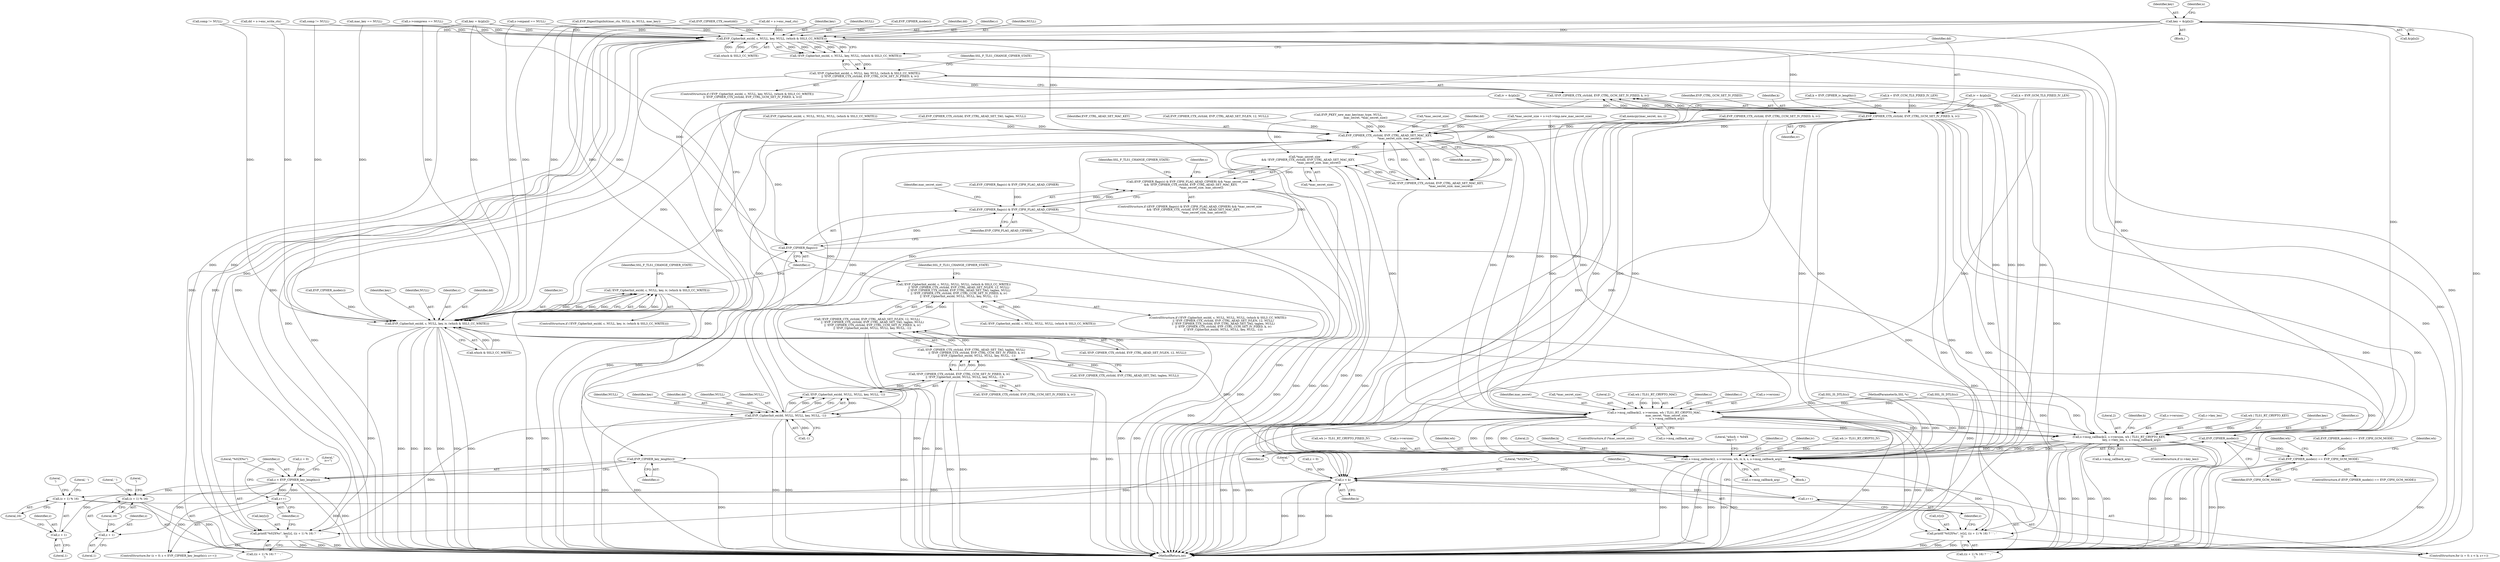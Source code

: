digraph "0_openssl_4ad93618d26a3ea23d36ad5498ff4f59eff3a4d2_4@pointer" {
"1000559" [label="(Call,key = &(p[n]))"];
"1000709" [label="(Call,EVP_CipherInit_ex(dd, c, NULL, key, NULL, (which & SSL3_CC_WRITE)))"];
"1000708" [label="(Call,!EVP_CipherInit_ex(dd, c, NULL, key, NULL, (which & SSL3_CC_WRITE)))"];
"1000707" [label="(Call,!EVP_CipherInit_ex(dd, c, NULL, key, NULL, (which & SSL3_CC_WRITE))\n            || !EVP_CIPHER_CTX_ctrl(dd, EVP_CTRL_GCM_SET_IV_FIXED, k, iv))"];
"1000719" [label="(Call,EVP_CIPHER_CTX_ctrl(dd, EVP_CTRL_GCM_SET_IV_FIXED, k, iv))"];
"1000718" [label="(Call,!EVP_CIPHER_CTX_ctrl(dd, EVP_CTRL_GCM_SET_IV_FIXED, k, iv))"];
"1000833" [label="(Call,EVP_CIPHER_CTX_ctrl(dd, EVP_CTRL_AEAD_SET_MAC_KEY,\n                                *mac_secret_size, mac_secret))"];
"1000829" [label="(Call,*mac_secret_size\n        && !EVP_CIPHER_CTX_ctrl(dd, EVP_CTRL_AEAD_SET_MAC_KEY,\n                                *mac_secret_size, mac_secret))"];
"1000824" [label="(Call,(EVP_CIPHER_flags(c) & EVP_CIPH_FLAG_AEAD_CIPHER) && *mac_secret_size\n        && !EVP_CIPHER_CTX_ctrl(dd, EVP_CTRL_AEAD_SET_MAC_KEY,\n                                *mac_secret_size, mac_secret))"];
"1000861" [label="(Call,s->msg_callback(2, s->version, wh | TLS1_RT_CRYPTO_MAC,\n                            mac_secret, *mac_secret_size,\n                            s, s->msg_callback_arg))"];
"1000880" [label="(Call,s->msg_callback(2, s->version, wh | TLS1_RT_CRYPTO_KEY,\n                            key, c->key_len, s, s->msg_callback_arg))"];
"1000911" [label="(Call,s->msg_callback(2, s->version, wh, iv, k, s, s->msg_callback_arg))"];
"1000959" [label="(Call,z < k)"];
"1000962" [label="(Call,z++)"];
"1000970" [label="(Call,(z + 1) % 16)"];
"1000971" [label="(Call,z + 1)"];
"1000964" [label="(Call,printf(\"%02X%c\", iv[z], ((z + 1) % 16) ? ' ' : '\n'))"];
"1000938" [label="(Call,printf(\"%02X%c\", key[z], ((z + 1) % 16) ? ' ' : '\n'))"];
"1000832" [label="(Call,!EVP_CIPHER_CTX_ctrl(dd, EVP_CTRL_AEAD_SET_MAC_KEY,\n                                *mac_secret_size, mac_secret))"];
"1000826" [label="(Call,EVP_CIPHER_flags(c))"];
"1000825" [label="(Call,EVP_CIPHER_flags(c) & EVP_CIPH_FLAG_AEAD_CIPHER)"];
"1000901" [label="(Call,EVP_CIPHER_mode(c))"];
"1000900" [label="(Call,EVP_CIPHER_mode(c) == EVP_CIPH_GCM_MODE)"];
"1000934" [label="(Call,EVP_CIPHER_key_length(c))"];
"1000932" [label="(Call,z < EVP_CIPHER_key_length(c))"];
"1000936" [label="(Call,z++)"];
"1000944" [label="(Call,(z + 1) % 16)"];
"1000945" [label="(Call,z + 1)"];
"1000792" [label="(Call,EVP_CipherInit_ex(dd, NULL, NULL, key, NULL, -1))"];
"1000791" [label="(Call,!EVP_CipherInit_ex(dd, NULL, NULL, key, NULL, -1))"];
"1000784" [label="(Call,!EVP_CIPHER_CTX_ctrl(dd, EVP_CTRL_CCM_SET_IV_FIXED, k, iv)\n            || !EVP_CipherInit_ex(dd, NULL, NULL, key, NULL, -1))"];
"1000777" [label="(Call,!EVP_CIPHER_CTX_ctrl(dd, EVP_CTRL_AEAD_SET_TAG, taglen, NULL)\n            || !EVP_CIPHER_CTX_ctrl(dd, EVP_CTRL_CCM_SET_IV_FIXED, k, iv)\n            || !EVP_CipherInit_ex(dd, NULL, NULL, key, NULL, -1))"];
"1000770" [label="(Call,!EVP_CIPHER_CTX_ctrl(dd, EVP_CTRL_AEAD_SET_IVLEN, 12, NULL)\n            || !EVP_CIPHER_CTX_ctrl(dd, EVP_CTRL_AEAD_SET_TAG, taglen, NULL)\n            || !EVP_CIPHER_CTX_ctrl(dd, EVP_CTRL_CCM_SET_IV_FIXED, k, iv)\n            || !EVP_CipherInit_ex(dd, NULL, NULL, key, NULL, -1))"];
"1000759" [label="(Call,!EVP_CipherInit_ex(dd, c, NULL, NULL, NULL, (which & SSL3_CC_WRITE))\n            || !EVP_CIPHER_CTX_ctrl(dd, EVP_CTRL_AEAD_SET_IVLEN, 12, NULL)\n            || !EVP_CIPHER_CTX_ctrl(dd, EVP_CTRL_AEAD_SET_TAG, taglen, NULL)\n            || !EVP_CIPHER_CTX_ctrl(dd, EVP_CTRL_CCM_SET_IV_FIXED, k, iv)\n            || !EVP_CipherInit_ex(dd, NULL, NULL, key, NULL, -1))"];
"1000809" [label="(Call,EVP_CipherInit_ex(dd, c, NULL, key, iv, (which & SSL3_CC_WRITE)))"];
"1000808" [label="(Call,!EVP_CipherInit_ex(dd, c, NULL, key, iv, (which & SSL3_CC_WRITE)))"];
"1000830" [label="(Call,*mac_secret_size)"];
"1000904" [label="(Call,wh |= TLS1_RT_CRYPTO_FIXED_IV)"];
"1000487" [label="(Call,EVP_CIPHER_CTX_reset(dd))"];
"1000718" [label="(Call,!EVP_CIPHER_CTX_ctrl(dd, EVP_CTRL_GCM_SET_IV_FIXED, k, iv))"];
"1000913" [label="(Call,s->version)"];
"1000858" [label="(ControlStructure,if (*mac_secret_size))"];
"1000243" [label="(Call,dd = s->enc_read_ctx)"];
"1000881" [label="(Literal,2)"];
"1000597" [label="(Call,key = &(p[n]))"];
"1000965" [label="(Literal,\"%02X%c\")"];
"1000897" [label="(Identifier,k)"];
"1000882" [label="(Call,s->version)"];
"1000976" [label="(Literal,'\n')"];
"1000608" [label="(Call,iv = &(p[n]))"];
"1000943" [label="(Call,((z + 1) % 16) ? ' ' : '\n')"];
"1000939" [label="(Literal,\"%02X%c\")"];
"1000836" [label="(Call,*mac_secret_size)"];
"1000972" [label="(Identifier,z)"];
"1000975" [label="(Literal,' ')"];
"1000435" [label="(Call,comp != NULL)"];
"1000970" [label="(Call,(z + 1) % 16)"];
"1000911" [label="(Call,s->msg_callback(2, s->version, wh, iv, k, s, s->msg_callback_arg))"];
"1000448" [label="(Call,s->compress == NULL)"];
"1000522" [label="(Call,k = EVP_GCM_TLS_FIXED_IV_LEN)"];
"1000296" [label="(Call,SSL_IS_DTLS(s))"];
"1000758" [label="(ControlStructure,if (!EVP_CipherInit_ex(dd, c, NULL, NULL, NULL, (which & SSL3_CC_WRITE))\n            || !EVP_CIPHER_CTX_ctrl(dd, EVP_CTRL_AEAD_SET_IVLEN, 12, NULL)\n            || !EVP_CIPHER_CTX_ctrl(dd, EVP_CTRL_AEAD_SET_TAG, taglen, NULL)\n            || !EVP_CIPHER_CTX_ctrl(dd, EVP_CTRL_CCM_SET_IV_FIXED, k, iv)\n            || !EVP_CipherInit_ex(dd, NULL, NULL, key, NULL, -1)))"];
"1000889" [label="(Call,c->key_len)"];
"1000873" [label="(Call,s->msg_callback_arg)"];
"1000934" [label="(Call,EVP_CIPHER_key_length(c))"];
"1000814" [label="(Identifier,iv)"];
"1000645" [label="(Call,EVP_PKEY_new_mac_key(mac_type, NULL,\n                                       mac_secret, *mac_secret_size))"];
"1000916" [label="(Identifier,wh)"];
"1000797" [label="(Identifier,NULL)"];
"1000284" [label="(Call,s->expand == NULL)"];
"1000786" [label="(Call,EVP_CIPHER_CTX_ctrl(dd, EVP_CTRL_CCM_SET_IV_FIXED, k, iv))"];
"1000898" [label="(Block,)"];
"1000107" [label="(MethodParameterIn,SSL *s)"];
"1000723" [label="(Identifier,iv)"];
"1000777" [label="(Call,!EVP_CIPHER_CTX_ctrl(dd, EVP_CTRL_AEAD_SET_TAG, taglen, NULL)\n            || !EVP_CIPHER_CTX_ctrl(dd, EVP_CTRL_CCM_SET_IV_FIXED, k, iv)\n            || !EVP_CipherInit_ex(dd, NULL, NULL, key, NULL, -1))"];
"1000820" [label="(Identifier,SSL_F_TLS1_CHANGE_CIPHER_STATE)"];
"1000936" [label="(Call,z++)"];
"1000948" [label="(Literal,16)"];
"1000955" [label="(ControlStructure,for (z = 0; z < k; z++))"];
"1000893" [label="(Call,s->msg_callback_arg)"];
"1000657" [label="(Call,EVP_DigestSignInit(mac_ctx, NULL, m, NULL, mac_key))"];
"1000761" [label="(Call,EVP_CipherInit_ex(dd, c, NULL, NULL, NULL, (which & SSL3_CC_WRITE)))"];
"1000966" [label="(Call,iv[z])"];
"1000791" [label="(Call,!EVP_CipherInit_ex(dd, NULL, NULL, key, NULL, -1))"];
"1000460" [label="(Call,SSL_IS_DTLS(s))"];
"1000912" [label="(Literal,2)"];
"1000732" [label="(Call,EVP_CIPHER_mode(c))"];
"1000388" [label="(Call,dd = s->enc_write_ctx)"];
"1000500" [label="(Call,*mac_secret_size = s->s3->tmp.new_mac_secret_size)"];
"1000796" [label="(Identifier,key)"];
"1000902" [label="(Identifier,c)"];
"1000793" [label="(Identifier,dd)"];
"1000721" [label="(Identifier,EVP_CTRL_GCM_SET_IV_FIXED)"];
"1000784" [label="(Call,!EVP_CIPHER_CTX_ctrl(dd, EVP_CTRL_CCM_SET_IV_FIXED, k, iv)\n            || !EVP_CipherInit_ex(dd, NULL, NULL, key, NULL, -1))"];
"1000713" [label="(Identifier,key)"];
"1000760" [label="(Call,!EVP_CipherInit_ex(dd, c, NULL, NULL, NULL, (which & SSL3_CC_WRITE)))"];
"1000559" [label="(Call,key = &(p[n]))"];
"1000720" [label="(Identifier,dd)"];
"1000794" [label="(Identifier,NULL)"];
"1000813" [label="(Identifier,key)"];
"1000973" [label="(Literal,1)"];
"1000960" [label="(Identifier,z)"];
"1000928" [label="(ControlStructure,for (z = 0; z < EVP_CIPHER_key_length(c); z++))"];
"1000952" [label="(Literal,\"\niv=\")"];
"1000949" [label="(Literal,' ')"];
"1000827" [label="(Identifier,c)"];
"1000969" [label="(Call,((z + 1) % 16) ? ' ' : '\n')"];
"1000947" [label="(Literal,1)"];
"1000709" [label="(Call,EVP_CipherInit_ex(dd, c, NULL, key, NULL, (which & SSL3_CC_WRITE)))"];
"1000807" [label="(ControlStructure,if (!EVP_CipherInit_ex(dd, c, NULL, key, iv, (which & SSL3_CC_WRITE))))"];
"1000961" [label="(Identifier,k)"];
"1000880" [label="(Call,s->msg_callback(2, s->version, wh | TLS1_RT_CRYPTO_KEY,\n                            key, c->key_len, s, s->msg_callback_arg))"];
"1000778" [label="(Call,!EVP_CIPHER_CTX_ctrl(dd, EVP_CTRL_AEAD_SET_TAG, taglen, NULL))"];
"1000808" [label="(Call,!EVP_CipherInit_ex(dd, c, NULL, key, iv, (which & SSL3_CC_WRITE)))"];
"1000869" [label="(Identifier,mac_secret)"];
"1000861" [label="(Call,s->msg_callback(2, s->version, wh | TLS1_RT_CRYPTO_MAC,\n                            mac_secret, *mac_secret_size,\n                            s, s->msg_callback_arg))"];
"1000547" [label="(Block,)"];
"1000823" [label="(ControlStructure,if ((EVP_CIPHER_flags(c) & EVP_CIPH_FLAG_AEAD_CIPHER) && *mac_secret_size\n        && !EVP_CIPHER_CTX_ctrl(dd, EVP_CTRL_AEAD_SET_MAC_KEY,\n                                *mac_secret_size, mac_secret)))"];
"1000963" [label="(Identifier,z)"];
"1000715" [label="(Call,which & SSL3_CC_WRITE)"];
"1000812" [label="(Identifier,NULL)"];
"1000714" [label="(Identifier,NULL)"];
"1000770" [label="(Call,!EVP_CIPHER_CTX_ctrl(dd, EVP_CTRL_AEAD_SET_IVLEN, 12, NULL)\n            || !EVP_CIPHER_CTX_ctrl(dd, EVP_CTRL_AEAD_SET_TAG, taglen, NULL)\n            || !EVP_CIPHER_CTX_ctrl(dd, EVP_CTRL_CCM_SET_IV_FIXED, k, iv)\n            || !EVP_CipherInit_ex(dd, NULL, NULL, key, NULL, -1))"];
"1000726" [label="(Identifier,SSL_F_TLS1_CHANGE_CIPHER_STATE)"];
"1000899" [label="(ControlStructure,if (EVP_CIPHER_mode(c) == EVP_CIPH_GCM_MODE))"];
"1000826" [label="(Call,EVP_CIPHER_flags(c))"];
"1000834" [label="(Identifier,dd)"];
"1000962" [label="(Call,z++)"];
"1000271" [label="(Call,comp != NULL)"];
"1000978" [label="(Literal,\"\n\")"];
"1000918" [label="(Identifier,k)"];
"1000795" [label="(Identifier,NULL)"];
"1000885" [label="(Call,wh | TLS1_RT_CRYPTO_KEY)"];
"1000719" [label="(Call,EVP_CIPHER_CTX_ctrl(dd, EVP_CTRL_GCM_SET_IV_FIXED, k, iv))"];
"1000946" [label="(Identifier,z)"];
"1000905" [label="(Identifier,wh)"];
"1000707" [label="(Call,!EVP_CipherInit_ex(dd, c, NULL, key, NULL, (which & SSL3_CC_WRITE))\n            || !EVP_CIPHER_CTX_ctrl(dd, EVP_CTRL_GCM_SET_IV_FIXED, k, iv))"];
"1000835" [label="(Identifier,EVP_CTRL_AEAD_SET_MAC_KEY)"];
"1000701" [label="(Call,EVP_CIPHER_mode(c) == EVP_CIPH_GCM_MODE)"];
"1000944" [label="(Call,(z + 1) % 16)"];
"1000702" [label="(Call,EVP_CIPHER_mode(c))"];
"1000876" [label="(ControlStructure,if (c->key_len))"];
"1000815" [label="(Call,which & SSL3_CC_WRITE)"];
"1000974" [label="(Literal,16)"];
"1000935" [label="(Identifier,c)"];
"1000870" [label="(Call,*mac_secret_size)"];
"1000759" [label="(Call,!EVP_CipherInit_ex(dd, c, NULL, NULL, NULL, (which & SSL3_CC_WRITE))\n            || !EVP_CIPHER_CTX_ctrl(dd, EVP_CTRL_AEAD_SET_IVLEN, 12, NULL)\n            || !EVP_CIPHER_CTX_ctrl(dd, EVP_CTRL_AEAD_SET_TAG, taglen, NULL)\n            || !EVP_CIPHER_CTX_ctrl(dd, EVP_CTRL_CCM_SET_IV_FIXED, k, iv)\n            || !EVP_CipherInit_ex(dd, NULL, NULL, key, NULL, -1))"];
"1000824" [label="(Call,(EVP_CIPHER_flags(c) & EVP_CIPH_FLAG_AEAD_CIPHER) && *mac_secret_size\n        && !EVP_CIPHER_CTX_ctrl(dd, EVP_CTRL_AEAD_SET_MAC_KEY,\n                                *mac_secret_size, mac_secret))"];
"1000938" [label="(Call,printf(\"%02X%c\", key[z], ((z + 1) % 16) ? ' ' : '\n'))"];
"1000809" [label="(Call,EVP_CipherInit_ex(dd, c, NULL, key, iv, (which & SSL3_CC_WRITE)))"];
"1000710" [label="(Identifier,dd)"];
"1000964" [label="(Call,printf(\"%02X%c\", iv[z], ((z + 1) % 16) ? ' ' : '\n'))"];
"1000888" [label="(Identifier,key)"];
"1000802" [label="(Identifier,SSL_F_TLS1_CHANGE_CIPHER_STATE)"];
"1000832" [label="(Call,!EVP_CIPHER_CTX_ctrl(dd, EVP_CTRL_AEAD_SET_MAC_KEY,\n                                *mac_secret_size, mac_secret))"];
"1001020" [label="(MethodReturn,int)"];
"1000638" [label="(Call,EVP_CIPHER_flags(c) & EVP_CIPH_FLAG_AEAD_CIPHER)"];
"1000937" [label="(Identifier,z)"];
"1000772" [label="(Call,EVP_CIPHER_CTX_ctrl(dd, EVP_CTRL_AEAD_SET_IVLEN, 12, NULL))"];
"1000956" [label="(Call,z = 0)"];
"1000841" [label="(Identifier,SSL_F_TLS1_CHANGE_CIPHER_STATE)"];
"1000560" [label="(Identifier,key)"];
"1000929" [label="(Call,z = 0)"];
"1000792" [label="(Call,EVP_CipherInit_ex(dd, NULL, NULL, key, NULL, -1))"];
"1000833" [label="(Call,EVP_CIPHER_CTX_ctrl(dd, EVP_CTRL_AEAD_SET_MAC_KEY,\n                                *mac_secret_size, mac_secret))"];
"1000535" [label="(Call,k = EVP_CIPHER_iv_length(c))"];
"1000561" [label="(Call,&(p[n]))"];
"1000708" [label="(Call,!EVP_CipherInit_ex(dd, c, NULL, key, NULL, (which & SSL3_CC_WRITE)))"];
"1000846" [label="(Identifier,s)"];
"1000862" [label="(Literal,2)"];
"1000711" [label="(Identifier,c)"];
"1000866" [label="(Call,wh | TLS1_RT_CRYPTO_MAC)"];
"1000872" [label="(Identifier,s)"];
"1000924" [label="(Literal,\"which = %04X\nkey=\")"];
"1000933" [label="(Identifier,z)"];
"1000945" [label="(Call,z + 1)"];
"1000878" [label="(Identifier,c)"];
"1000959" [label="(Call,z < k)"];
"1000863" [label="(Call,s->version)"];
"1000531" [label="(Call,k = EVP_CCM_TLS_FIXED_IV_LEN)"];
"1000919" [label="(Identifier,s)"];
"1000811" [label="(Identifier,c)"];
"1000706" [label="(ControlStructure,if (!EVP_CipherInit_ex(dd, c, NULL, key, NULL, (which & SSL3_CC_WRITE))\n            || !EVP_CIPHER_CTX_ctrl(dd, EVP_CTRL_GCM_SET_IV_FIXED, k, iv)))"];
"1000829" [label="(Call,*mac_secret_size\n        && !EVP_CIPHER_CTX_ctrl(dd, EVP_CTRL_AEAD_SET_MAC_KEY,\n                                *mac_secret_size, mac_secret))"];
"1000838" [label="(Identifier,mac_secret)"];
"1000712" [label="(Identifier,NULL)"];
"1000940" [label="(Call,key[z])"];
"1000810" [label="(Identifier,dd)"];
"1000798" [label="(Call,-1)"];
"1000566" [label="(Identifier,n)"];
"1000653" [label="(Call,mac_key == NULL)"];
"1000917" [label="(Identifier,iv)"];
"1000785" [label="(Call,!EVP_CIPHER_CTX_ctrl(dd, EVP_CTRL_CCM_SET_IV_FIXED, k, iv))"];
"1000971" [label="(Call,z + 1)"];
"1000831" [label="(Identifier,mac_secret_size)"];
"1000771" [label="(Call,!EVP_CIPHER_CTX_ctrl(dd, EVP_CTRL_AEAD_SET_IVLEN, 12, NULL))"];
"1000570" [label="(Call,iv = &(p[n]))"];
"1000779" [label="(Call,EVP_CIPHER_CTX_ctrl(dd, EVP_CTRL_AEAD_SET_TAG, taglen, NULL))"];
"1000722" [label="(Identifier,k)"];
"1000632" [label="(Call,memcpy(mac_secret, ms, i))"];
"1000908" [label="(Call,wh |= TLS1_RT_CRYPTO_IV)"];
"1000920" [label="(Call,s->msg_callback_arg)"];
"1000900" [label="(Call,EVP_CIPHER_mode(c) == EVP_CIPH_GCM_MODE)"];
"1000892" [label="(Identifier,s)"];
"1000828" [label="(Identifier,EVP_CIPH_FLAG_AEAD_CIPHER)"];
"1000932" [label="(Call,z < EVP_CIPHER_key_length(c))"];
"1000909" [label="(Identifier,wh)"];
"1000903" [label="(Identifier,EVP_CIPH_GCM_MODE)"];
"1000950" [label="(Literal,'\n')"];
"1000901" [label="(Call,EVP_CIPHER_mode(c))"];
"1000825" [label="(Call,EVP_CIPHER_flags(c) & EVP_CIPH_FLAG_AEAD_CIPHER)"];
"1000559" -> "1000547"  [label="AST: "];
"1000559" -> "1000561"  [label="CFG: "];
"1000560" -> "1000559"  [label="AST: "];
"1000561" -> "1000559"  [label="AST: "];
"1000566" -> "1000559"  [label="CFG: "];
"1000559" -> "1001020"  [label="DDG: "];
"1000559" -> "1000709"  [label="DDG: "];
"1000559" -> "1000792"  [label="DDG: "];
"1000559" -> "1000809"  [label="DDG: "];
"1000559" -> "1000880"  [label="DDG: "];
"1000559" -> "1000938"  [label="DDG: "];
"1000709" -> "1000708"  [label="AST: "];
"1000709" -> "1000715"  [label="CFG: "];
"1000710" -> "1000709"  [label="AST: "];
"1000711" -> "1000709"  [label="AST: "];
"1000712" -> "1000709"  [label="AST: "];
"1000713" -> "1000709"  [label="AST: "];
"1000714" -> "1000709"  [label="AST: "];
"1000715" -> "1000709"  [label="AST: "];
"1000708" -> "1000709"  [label="CFG: "];
"1000709" -> "1001020"  [label="DDG: "];
"1000709" -> "1001020"  [label="DDG: "];
"1000709" -> "1001020"  [label="DDG: "];
"1000709" -> "1001020"  [label="DDG: "];
"1000709" -> "1001020"  [label="DDG: "];
"1000709" -> "1000708"  [label="DDG: "];
"1000709" -> "1000708"  [label="DDG: "];
"1000709" -> "1000708"  [label="DDG: "];
"1000709" -> "1000708"  [label="DDG: "];
"1000709" -> "1000708"  [label="DDG: "];
"1000388" -> "1000709"  [label="DDG: "];
"1000487" -> "1000709"  [label="DDG: "];
"1000243" -> "1000709"  [label="DDG: "];
"1000702" -> "1000709"  [label="DDG: "];
"1000653" -> "1000709"  [label="DDG: "];
"1000435" -> "1000709"  [label="DDG: "];
"1000657" -> "1000709"  [label="DDG: "];
"1000448" -> "1000709"  [label="DDG: "];
"1000271" -> "1000709"  [label="DDG: "];
"1000284" -> "1000709"  [label="DDG: "];
"1000597" -> "1000709"  [label="DDG: "];
"1000715" -> "1000709"  [label="DDG: "];
"1000715" -> "1000709"  [label="DDG: "];
"1000709" -> "1000719"  [label="DDG: "];
"1000709" -> "1000826"  [label="DDG: "];
"1000709" -> "1000833"  [label="DDG: "];
"1000709" -> "1000880"  [label="DDG: "];
"1000709" -> "1000938"  [label="DDG: "];
"1000708" -> "1000707"  [label="AST: "];
"1000720" -> "1000708"  [label="CFG: "];
"1000707" -> "1000708"  [label="CFG: "];
"1000708" -> "1001020"  [label="DDG: "];
"1000708" -> "1000707"  [label="DDG: "];
"1000707" -> "1000706"  [label="AST: "];
"1000707" -> "1000718"  [label="CFG: "];
"1000718" -> "1000707"  [label="AST: "];
"1000726" -> "1000707"  [label="CFG: "];
"1000827" -> "1000707"  [label="CFG: "];
"1000707" -> "1001020"  [label="DDG: "];
"1000707" -> "1001020"  [label="DDG: "];
"1000707" -> "1001020"  [label="DDG: "];
"1000718" -> "1000707"  [label="DDG: "];
"1000719" -> "1000718"  [label="AST: "];
"1000719" -> "1000723"  [label="CFG: "];
"1000720" -> "1000719"  [label="AST: "];
"1000721" -> "1000719"  [label="AST: "];
"1000722" -> "1000719"  [label="AST: "];
"1000723" -> "1000719"  [label="AST: "];
"1000718" -> "1000719"  [label="CFG: "];
"1000719" -> "1001020"  [label="DDG: "];
"1000719" -> "1001020"  [label="DDG: "];
"1000719" -> "1001020"  [label="DDG: "];
"1000719" -> "1001020"  [label="DDG: "];
"1000719" -> "1000718"  [label="DDG: "];
"1000719" -> "1000718"  [label="DDG: "];
"1000719" -> "1000718"  [label="DDG: "];
"1000719" -> "1000718"  [label="DDG: "];
"1000535" -> "1000719"  [label="DDG: "];
"1000522" -> "1000719"  [label="DDG: "];
"1000531" -> "1000719"  [label="DDG: "];
"1000570" -> "1000719"  [label="DDG: "];
"1000608" -> "1000719"  [label="DDG: "];
"1000719" -> "1000833"  [label="DDG: "];
"1000719" -> "1000911"  [label="DDG: "];
"1000719" -> "1000911"  [label="DDG: "];
"1000719" -> "1000959"  [label="DDG: "];
"1000719" -> "1000964"  [label="DDG: "];
"1000718" -> "1001020"  [label="DDG: "];
"1000833" -> "1000832"  [label="AST: "];
"1000833" -> "1000838"  [label="CFG: "];
"1000834" -> "1000833"  [label="AST: "];
"1000835" -> "1000833"  [label="AST: "];
"1000836" -> "1000833"  [label="AST: "];
"1000838" -> "1000833"  [label="AST: "];
"1000832" -> "1000833"  [label="CFG: "];
"1000833" -> "1001020"  [label="DDG: "];
"1000833" -> "1001020"  [label="DDG: "];
"1000833" -> "1001020"  [label="DDG: "];
"1000833" -> "1000829"  [label="DDG: "];
"1000833" -> "1000832"  [label="DDG: "];
"1000833" -> "1000832"  [label="DDG: "];
"1000833" -> "1000832"  [label="DDG: "];
"1000833" -> "1000832"  [label="DDG: "];
"1000809" -> "1000833"  [label="DDG: "];
"1000772" -> "1000833"  [label="DDG: "];
"1000779" -> "1000833"  [label="DDG: "];
"1000761" -> "1000833"  [label="DDG: "];
"1000792" -> "1000833"  [label="DDG: "];
"1000786" -> "1000833"  [label="DDG: "];
"1000500" -> "1000833"  [label="DDG: "];
"1000645" -> "1000833"  [label="DDG: "];
"1000645" -> "1000833"  [label="DDG: "];
"1000632" -> "1000833"  [label="DDG: "];
"1000833" -> "1000861"  [label="DDG: "];
"1000829" -> "1000824"  [label="AST: "];
"1000829" -> "1000830"  [label="CFG: "];
"1000829" -> "1000832"  [label="CFG: "];
"1000830" -> "1000829"  [label="AST: "];
"1000832" -> "1000829"  [label="AST: "];
"1000824" -> "1000829"  [label="CFG: "];
"1000829" -> "1001020"  [label="DDG: "];
"1000829" -> "1001020"  [label="DDG: "];
"1000829" -> "1000824"  [label="DDG: "];
"1000829" -> "1000824"  [label="DDG: "];
"1000500" -> "1000829"  [label="DDG: "];
"1000645" -> "1000829"  [label="DDG: "];
"1000832" -> "1000829"  [label="DDG: "];
"1000829" -> "1000861"  [label="DDG: "];
"1000824" -> "1000823"  [label="AST: "];
"1000824" -> "1000825"  [label="CFG: "];
"1000825" -> "1000824"  [label="AST: "];
"1000841" -> "1000824"  [label="CFG: "];
"1000846" -> "1000824"  [label="CFG: "];
"1000824" -> "1001020"  [label="DDG: "];
"1000824" -> "1001020"  [label="DDG: "];
"1000824" -> "1001020"  [label="DDG: "];
"1000825" -> "1000824"  [label="DDG: "];
"1000825" -> "1000824"  [label="DDG: "];
"1000861" -> "1000858"  [label="AST: "];
"1000861" -> "1000873"  [label="CFG: "];
"1000862" -> "1000861"  [label="AST: "];
"1000863" -> "1000861"  [label="AST: "];
"1000866" -> "1000861"  [label="AST: "];
"1000869" -> "1000861"  [label="AST: "];
"1000870" -> "1000861"  [label="AST: "];
"1000872" -> "1000861"  [label="AST: "];
"1000873" -> "1000861"  [label="AST: "];
"1000878" -> "1000861"  [label="CFG: "];
"1000861" -> "1001020"  [label="DDG: "];
"1000861" -> "1001020"  [label="DDG: "];
"1000861" -> "1001020"  [label="DDG: "];
"1000861" -> "1001020"  [label="DDG: "];
"1000861" -> "1001020"  [label="DDG: "];
"1000861" -> "1001020"  [label="DDG: "];
"1000861" -> "1001020"  [label="DDG: "];
"1000866" -> "1000861"  [label="DDG: "];
"1000866" -> "1000861"  [label="DDG: "];
"1000632" -> "1000861"  [label="DDG: "];
"1000645" -> "1000861"  [label="DDG: "];
"1000645" -> "1000861"  [label="DDG: "];
"1000500" -> "1000861"  [label="DDG: "];
"1000460" -> "1000861"  [label="DDG: "];
"1000296" -> "1000861"  [label="DDG: "];
"1000107" -> "1000861"  [label="DDG: "];
"1000861" -> "1000880"  [label="DDG: "];
"1000861" -> "1000880"  [label="DDG: "];
"1000861" -> "1000880"  [label="DDG: "];
"1000861" -> "1000911"  [label="DDG: "];
"1000861" -> "1000911"  [label="DDG: "];
"1000861" -> "1000911"  [label="DDG: "];
"1000880" -> "1000876"  [label="AST: "];
"1000880" -> "1000893"  [label="CFG: "];
"1000881" -> "1000880"  [label="AST: "];
"1000882" -> "1000880"  [label="AST: "];
"1000885" -> "1000880"  [label="AST: "];
"1000888" -> "1000880"  [label="AST: "];
"1000889" -> "1000880"  [label="AST: "];
"1000892" -> "1000880"  [label="AST: "];
"1000893" -> "1000880"  [label="AST: "];
"1000897" -> "1000880"  [label="CFG: "];
"1000880" -> "1001020"  [label="DDG: "];
"1000880" -> "1001020"  [label="DDG: "];
"1000880" -> "1001020"  [label="DDG: "];
"1000880" -> "1001020"  [label="DDG: "];
"1000880" -> "1001020"  [label="DDG: "];
"1000880" -> "1001020"  [label="DDG: "];
"1000880" -> "1001020"  [label="DDG: "];
"1000885" -> "1000880"  [label="DDG: "];
"1000885" -> "1000880"  [label="DDG: "];
"1000597" -> "1000880"  [label="DDG: "];
"1000792" -> "1000880"  [label="DDG: "];
"1000809" -> "1000880"  [label="DDG: "];
"1000460" -> "1000880"  [label="DDG: "];
"1000296" -> "1000880"  [label="DDG: "];
"1000107" -> "1000880"  [label="DDG: "];
"1000880" -> "1000911"  [label="DDG: "];
"1000880" -> "1000911"  [label="DDG: "];
"1000880" -> "1000911"  [label="DDG: "];
"1000880" -> "1000938"  [label="DDG: "];
"1000911" -> "1000898"  [label="AST: "];
"1000911" -> "1000920"  [label="CFG: "];
"1000912" -> "1000911"  [label="AST: "];
"1000913" -> "1000911"  [label="AST: "];
"1000916" -> "1000911"  [label="AST: "];
"1000917" -> "1000911"  [label="AST: "];
"1000918" -> "1000911"  [label="AST: "];
"1000919" -> "1000911"  [label="AST: "];
"1000920" -> "1000911"  [label="AST: "];
"1000924" -> "1000911"  [label="CFG: "];
"1000911" -> "1001020"  [label="DDG: "];
"1000911" -> "1001020"  [label="DDG: "];
"1000911" -> "1001020"  [label="DDG: "];
"1000911" -> "1001020"  [label="DDG: "];
"1000911" -> "1001020"  [label="DDG: "];
"1000911" -> "1001020"  [label="DDG: "];
"1000904" -> "1000911"  [label="DDG: "];
"1000908" -> "1000911"  [label="DDG: "];
"1000570" -> "1000911"  [label="DDG: "];
"1000786" -> "1000911"  [label="DDG: "];
"1000786" -> "1000911"  [label="DDG: "];
"1000809" -> "1000911"  [label="DDG: "];
"1000608" -> "1000911"  [label="DDG: "];
"1000535" -> "1000911"  [label="DDG: "];
"1000522" -> "1000911"  [label="DDG: "];
"1000531" -> "1000911"  [label="DDG: "];
"1000460" -> "1000911"  [label="DDG: "];
"1000296" -> "1000911"  [label="DDG: "];
"1000107" -> "1000911"  [label="DDG: "];
"1000911" -> "1000959"  [label="DDG: "];
"1000911" -> "1000964"  [label="DDG: "];
"1000959" -> "1000955"  [label="AST: "];
"1000959" -> "1000961"  [label="CFG: "];
"1000960" -> "1000959"  [label="AST: "];
"1000961" -> "1000959"  [label="AST: "];
"1000965" -> "1000959"  [label="CFG: "];
"1000978" -> "1000959"  [label="CFG: "];
"1000959" -> "1001020"  [label="DDG: "];
"1000959" -> "1001020"  [label="DDG: "];
"1000959" -> "1001020"  [label="DDG: "];
"1000956" -> "1000959"  [label="DDG: "];
"1000962" -> "1000959"  [label="DDG: "];
"1000786" -> "1000959"  [label="DDG: "];
"1000535" -> "1000959"  [label="DDG: "];
"1000522" -> "1000959"  [label="DDG: "];
"1000531" -> "1000959"  [label="DDG: "];
"1000959" -> "1000962"  [label="DDG: "];
"1000959" -> "1000970"  [label="DDG: "];
"1000959" -> "1000971"  [label="DDG: "];
"1000962" -> "1000955"  [label="AST: "];
"1000962" -> "1000963"  [label="CFG: "];
"1000963" -> "1000962"  [label="AST: "];
"1000960" -> "1000962"  [label="CFG: "];
"1000970" -> "1000969"  [label="AST: "];
"1000970" -> "1000974"  [label="CFG: "];
"1000971" -> "1000970"  [label="AST: "];
"1000974" -> "1000970"  [label="AST: "];
"1000975" -> "1000970"  [label="CFG: "];
"1000976" -> "1000970"  [label="CFG: "];
"1000970" -> "1001020"  [label="DDG: "];
"1000971" -> "1000973"  [label="CFG: "];
"1000972" -> "1000971"  [label="AST: "];
"1000973" -> "1000971"  [label="AST: "];
"1000974" -> "1000971"  [label="CFG: "];
"1000964" -> "1000955"  [label="AST: "];
"1000964" -> "1000969"  [label="CFG: "];
"1000965" -> "1000964"  [label="AST: "];
"1000966" -> "1000964"  [label="AST: "];
"1000969" -> "1000964"  [label="AST: "];
"1000963" -> "1000964"  [label="CFG: "];
"1000964" -> "1001020"  [label="DDG: "];
"1000964" -> "1001020"  [label="DDG: "];
"1000964" -> "1001020"  [label="DDG: "];
"1000570" -> "1000964"  [label="DDG: "];
"1000786" -> "1000964"  [label="DDG: "];
"1000809" -> "1000964"  [label="DDG: "];
"1000608" -> "1000964"  [label="DDG: "];
"1000938" -> "1000928"  [label="AST: "];
"1000938" -> "1000943"  [label="CFG: "];
"1000939" -> "1000938"  [label="AST: "];
"1000940" -> "1000938"  [label="AST: "];
"1000943" -> "1000938"  [label="AST: "];
"1000937" -> "1000938"  [label="CFG: "];
"1000938" -> "1001020"  [label="DDG: "];
"1000938" -> "1001020"  [label="DDG: "];
"1000938" -> "1001020"  [label="DDG: "];
"1000597" -> "1000938"  [label="DDG: "];
"1000792" -> "1000938"  [label="DDG: "];
"1000809" -> "1000938"  [label="DDG: "];
"1000832" -> "1001020"  [label="DDG: "];
"1000826" -> "1000825"  [label="AST: "];
"1000826" -> "1000827"  [label="CFG: "];
"1000827" -> "1000826"  [label="AST: "];
"1000828" -> "1000826"  [label="CFG: "];
"1000826" -> "1001020"  [label="DDG: "];
"1000826" -> "1000825"  [label="DDG: "];
"1000761" -> "1000826"  [label="DDG: "];
"1000809" -> "1000826"  [label="DDG: "];
"1000826" -> "1000901"  [label="DDG: "];
"1000826" -> "1000934"  [label="DDG: "];
"1000825" -> "1000828"  [label="CFG: "];
"1000828" -> "1000825"  [label="AST: "];
"1000831" -> "1000825"  [label="CFG: "];
"1000825" -> "1001020"  [label="DDG: "];
"1000825" -> "1001020"  [label="DDG: "];
"1000638" -> "1000825"  [label="DDG: "];
"1000901" -> "1000900"  [label="AST: "];
"1000901" -> "1000902"  [label="CFG: "];
"1000902" -> "1000901"  [label="AST: "];
"1000903" -> "1000901"  [label="CFG: "];
"1000901" -> "1000900"  [label="DDG: "];
"1000901" -> "1000934"  [label="DDG: "];
"1000900" -> "1000899"  [label="AST: "];
"1000900" -> "1000903"  [label="CFG: "];
"1000903" -> "1000900"  [label="AST: "];
"1000905" -> "1000900"  [label="CFG: "];
"1000909" -> "1000900"  [label="CFG: "];
"1000900" -> "1001020"  [label="DDG: "];
"1000900" -> "1001020"  [label="DDG: "];
"1000900" -> "1001020"  [label="DDG: "];
"1000701" -> "1000900"  [label="DDG: "];
"1000934" -> "1000932"  [label="AST: "];
"1000934" -> "1000935"  [label="CFG: "];
"1000935" -> "1000934"  [label="AST: "];
"1000932" -> "1000934"  [label="CFG: "];
"1000934" -> "1001020"  [label="DDG: "];
"1000934" -> "1000932"  [label="DDG: "];
"1000932" -> "1000928"  [label="AST: "];
"1000933" -> "1000932"  [label="AST: "];
"1000939" -> "1000932"  [label="CFG: "];
"1000952" -> "1000932"  [label="CFG: "];
"1000932" -> "1001020"  [label="DDG: "];
"1000932" -> "1001020"  [label="DDG: "];
"1000936" -> "1000932"  [label="DDG: "];
"1000929" -> "1000932"  [label="DDG: "];
"1000932" -> "1000936"  [label="DDG: "];
"1000932" -> "1000944"  [label="DDG: "];
"1000932" -> "1000945"  [label="DDG: "];
"1000936" -> "1000928"  [label="AST: "];
"1000936" -> "1000937"  [label="CFG: "];
"1000937" -> "1000936"  [label="AST: "];
"1000933" -> "1000936"  [label="CFG: "];
"1000944" -> "1000943"  [label="AST: "];
"1000944" -> "1000948"  [label="CFG: "];
"1000945" -> "1000944"  [label="AST: "];
"1000948" -> "1000944"  [label="AST: "];
"1000949" -> "1000944"  [label="CFG: "];
"1000950" -> "1000944"  [label="CFG: "];
"1000944" -> "1001020"  [label="DDG: "];
"1000945" -> "1000947"  [label="CFG: "];
"1000946" -> "1000945"  [label="AST: "];
"1000947" -> "1000945"  [label="AST: "];
"1000948" -> "1000945"  [label="CFG: "];
"1000792" -> "1000791"  [label="AST: "];
"1000792" -> "1000798"  [label="CFG: "];
"1000793" -> "1000792"  [label="AST: "];
"1000794" -> "1000792"  [label="AST: "];
"1000795" -> "1000792"  [label="AST: "];
"1000796" -> "1000792"  [label="AST: "];
"1000797" -> "1000792"  [label="AST: "];
"1000798" -> "1000792"  [label="AST: "];
"1000791" -> "1000792"  [label="CFG: "];
"1000792" -> "1001020"  [label="DDG: "];
"1000792" -> "1001020"  [label="DDG: "];
"1000792" -> "1001020"  [label="DDG: "];
"1000792" -> "1001020"  [label="DDG: "];
"1000792" -> "1000791"  [label="DDG: "];
"1000792" -> "1000791"  [label="DDG: "];
"1000792" -> "1000791"  [label="DDG: "];
"1000792" -> "1000791"  [label="DDG: "];
"1000786" -> "1000792"  [label="DDG: "];
"1000779" -> "1000792"  [label="DDG: "];
"1000597" -> "1000792"  [label="DDG: "];
"1000798" -> "1000792"  [label="DDG: "];
"1000791" -> "1000784"  [label="AST: "];
"1000784" -> "1000791"  [label="CFG: "];
"1000791" -> "1001020"  [label="DDG: "];
"1000791" -> "1000784"  [label="DDG: "];
"1000784" -> "1000777"  [label="AST: "];
"1000784" -> "1000785"  [label="CFG: "];
"1000785" -> "1000784"  [label="AST: "];
"1000777" -> "1000784"  [label="CFG: "];
"1000784" -> "1001020"  [label="DDG: "];
"1000784" -> "1001020"  [label="DDG: "];
"1000784" -> "1000777"  [label="DDG: "];
"1000784" -> "1000777"  [label="DDG: "];
"1000785" -> "1000784"  [label="DDG: "];
"1000777" -> "1000770"  [label="AST: "];
"1000777" -> "1000778"  [label="CFG: "];
"1000778" -> "1000777"  [label="AST: "];
"1000770" -> "1000777"  [label="CFG: "];
"1000777" -> "1001020"  [label="DDG: "];
"1000777" -> "1001020"  [label="DDG: "];
"1000777" -> "1000770"  [label="DDG: "];
"1000777" -> "1000770"  [label="DDG: "];
"1000778" -> "1000777"  [label="DDG: "];
"1000770" -> "1000759"  [label="AST: "];
"1000770" -> "1000771"  [label="CFG: "];
"1000771" -> "1000770"  [label="AST: "];
"1000759" -> "1000770"  [label="CFG: "];
"1000770" -> "1001020"  [label="DDG: "];
"1000770" -> "1001020"  [label="DDG: "];
"1000770" -> "1000759"  [label="DDG: "];
"1000770" -> "1000759"  [label="DDG: "];
"1000771" -> "1000770"  [label="DDG: "];
"1000759" -> "1000758"  [label="AST: "];
"1000759" -> "1000760"  [label="CFG: "];
"1000760" -> "1000759"  [label="AST: "];
"1000802" -> "1000759"  [label="CFG: "];
"1000827" -> "1000759"  [label="CFG: "];
"1000759" -> "1001020"  [label="DDG: "];
"1000759" -> "1001020"  [label="DDG: "];
"1000759" -> "1001020"  [label="DDG: "];
"1000760" -> "1000759"  [label="DDG: "];
"1000809" -> "1000808"  [label="AST: "];
"1000809" -> "1000815"  [label="CFG: "];
"1000810" -> "1000809"  [label="AST: "];
"1000811" -> "1000809"  [label="AST: "];
"1000812" -> "1000809"  [label="AST: "];
"1000813" -> "1000809"  [label="AST: "];
"1000814" -> "1000809"  [label="AST: "];
"1000815" -> "1000809"  [label="AST: "];
"1000808" -> "1000809"  [label="CFG: "];
"1000809" -> "1001020"  [label="DDG: "];
"1000809" -> "1001020"  [label="DDG: "];
"1000809" -> "1001020"  [label="DDG: "];
"1000809" -> "1001020"  [label="DDG: "];
"1000809" -> "1001020"  [label="DDG: "];
"1000809" -> "1001020"  [label="DDG: "];
"1000809" -> "1000808"  [label="DDG: "];
"1000809" -> "1000808"  [label="DDG: "];
"1000809" -> "1000808"  [label="DDG: "];
"1000809" -> "1000808"  [label="DDG: "];
"1000809" -> "1000808"  [label="DDG: "];
"1000809" -> "1000808"  [label="DDG: "];
"1000388" -> "1000809"  [label="DDG: "];
"1000487" -> "1000809"  [label="DDG: "];
"1000243" -> "1000809"  [label="DDG: "];
"1000732" -> "1000809"  [label="DDG: "];
"1000653" -> "1000809"  [label="DDG: "];
"1000435" -> "1000809"  [label="DDG: "];
"1000657" -> "1000809"  [label="DDG: "];
"1000448" -> "1000809"  [label="DDG: "];
"1000271" -> "1000809"  [label="DDG: "];
"1000284" -> "1000809"  [label="DDG: "];
"1000597" -> "1000809"  [label="DDG: "];
"1000570" -> "1000809"  [label="DDG: "];
"1000608" -> "1000809"  [label="DDG: "];
"1000815" -> "1000809"  [label="DDG: "];
"1000815" -> "1000809"  [label="DDG: "];
"1000808" -> "1000807"  [label="AST: "];
"1000820" -> "1000808"  [label="CFG: "];
"1000827" -> "1000808"  [label="CFG: "];
"1000808" -> "1001020"  [label="DDG: "];
"1000808" -> "1001020"  [label="DDG: "];
}
